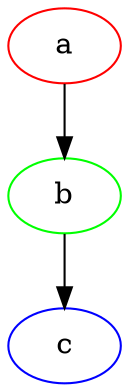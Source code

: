 digraph {
		a [color=red];
		b [color=green];
		c [color=blue];
		a -> b [size="small"];
		b -> c [size="medium"];
}